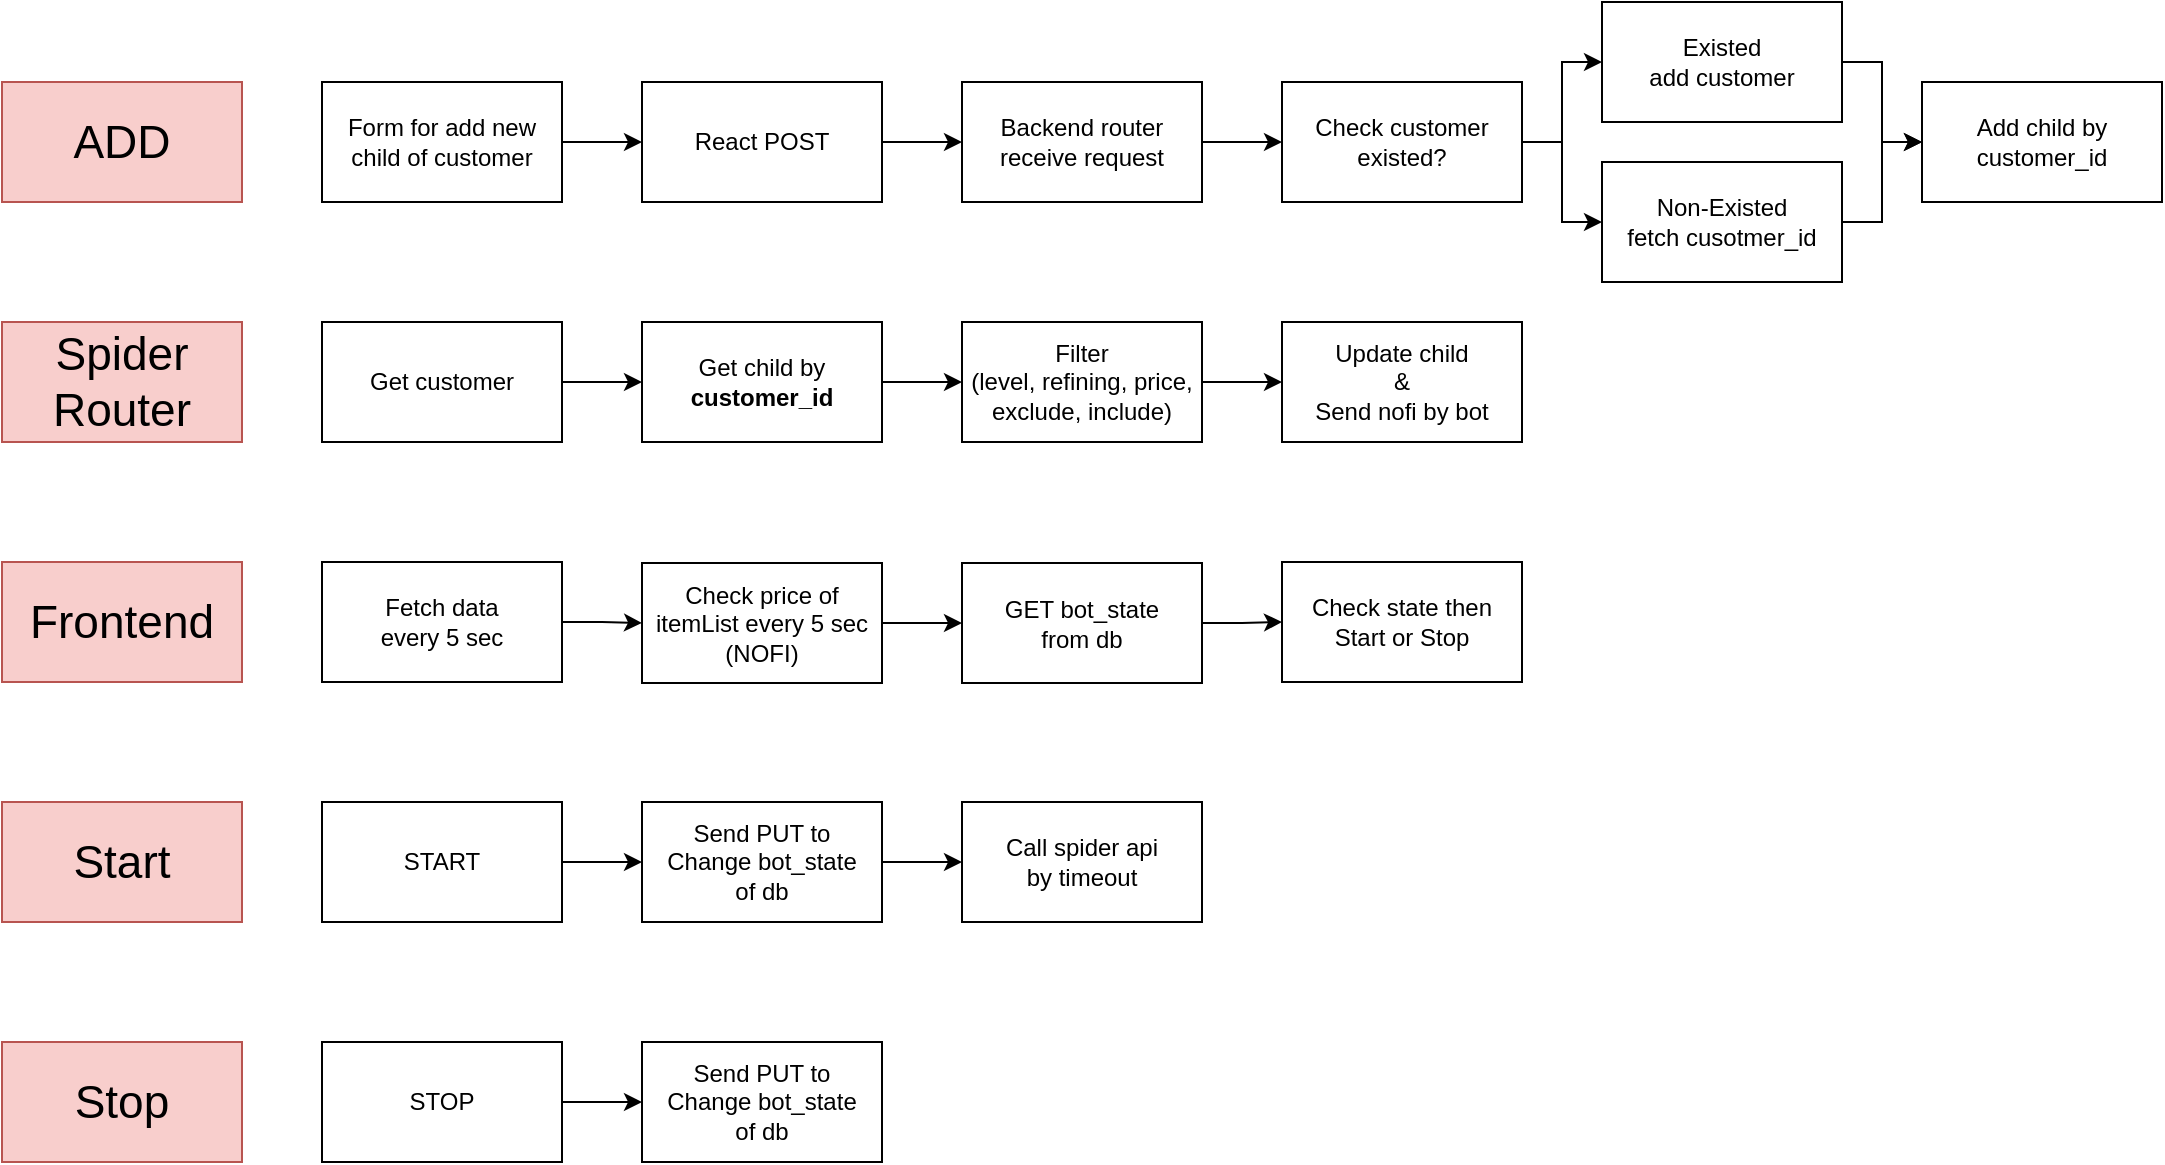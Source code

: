 <mxfile>
    <diagram id="gCZHwYNPTszSSE4XXJvn" name="Page-1">
        <mxGraphModel dx="1911" dy="714" grid="1" gridSize="10" guides="1" tooltips="1" connect="1" arrows="1" fold="1" page="1" pageScale="1" pageWidth="827" pageHeight="1169" math="0" shadow="0">
            <root>
                <mxCell id="0"/>
                <mxCell id="1" parent="0"/>
                <mxCell id="5" value="" style="edgeStyle=none;html=1;" edge="1" parent="1" source="2" target="4">
                    <mxGeometry relative="1" as="geometry"/>
                </mxCell>
                <mxCell id="2" value="Form for add new&lt;br&gt;child of customer" style="rounded=0;whiteSpace=wrap;html=1;" vertex="1" parent="1">
                    <mxGeometry x="80" y="250" width="120" height="60" as="geometry"/>
                </mxCell>
                <mxCell id="7" value="" style="edgeStyle=none;html=1;" edge="1" parent="1" source="4" target="6">
                    <mxGeometry relative="1" as="geometry"/>
                </mxCell>
                <mxCell id="4" value="React POST" style="rounded=0;whiteSpace=wrap;html=1;" vertex="1" parent="1">
                    <mxGeometry x="240" y="250" width="120" height="60" as="geometry"/>
                </mxCell>
                <mxCell id="37" style="edgeStyle=orthogonalEdgeStyle;rounded=0;html=1;entryX=0;entryY=0.5;entryDx=0;entryDy=0;fontSize=12;" edge="1" parent="1" source="6" target="36">
                    <mxGeometry relative="1" as="geometry"/>
                </mxCell>
                <mxCell id="6" value="Backend router receive request" style="whiteSpace=wrap;html=1;rounded=0;" vertex="1" parent="1">
                    <mxGeometry x="400" y="250" width="120" height="60" as="geometry"/>
                </mxCell>
                <mxCell id="42" style="edgeStyle=orthogonalEdgeStyle;rounded=0;html=1;entryX=0;entryY=0.5;entryDx=0;entryDy=0;fontSize=12;" edge="1" parent="1" source="9" target="41">
                    <mxGeometry relative="1" as="geometry"/>
                </mxCell>
                <mxCell id="9" value="Existed&lt;br&gt;add customer" style="rounded=0;whiteSpace=wrap;html=1;" vertex="1" parent="1">
                    <mxGeometry x="720" y="210" width="120" height="60" as="geometry"/>
                </mxCell>
                <mxCell id="11" value="ADD" style="text;html=1;strokeColor=#b85450;fillColor=#f8cecc;align=center;verticalAlign=middle;whiteSpace=wrap;rounded=0;fontSize=23;" vertex="1" parent="1">
                    <mxGeometry x="-80" y="250" width="120" height="60" as="geometry"/>
                </mxCell>
                <mxCell id="12" value="Spider&lt;br&gt;Router" style="text;html=1;strokeColor=#b85450;fillColor=#f8cecc;align=center;verticalAlign=middle;whiteSpace=wrap;rounded=0;fontSize=23;" vertex="1" parent="1">
                    <mxGeometry x="-80" y="370" width="120" height="60" as="geometry"/>
                </mxCell>
                <mxCell id="17" value="" style="edgeStyle=none;html=1;fontSize=12;" edge="1" parent="1" source="13" target="16">
                    <mxGeometry relative="1" as="geometry"/>
                </mxCell>
                <mxCell id="13" value="Get customer" style="rounded=0;whiteSpace=wrap;html=1;fontSize=12;" vertex="1" parent="1">
                    <mxGeometry x="80" y="370" width="120" height="60" as="geometry"/>
                </mxCell>
                <mxCell id="20" value="" style="edgeStyle=none;html=1;fontSize=12;" edge="1" parent="1" source="14" target="19">
                    <mxGeometry relative="1" as="geometry"/>
                </mxCell>
                <mxCell id="14" value="Filter&lt;br&gt;(level, refining, price, exclude, include)" style="rounded=0;whiteSpace=wrap;html=1;fontSize=12;" vertex="1" parent="1">
                    <mxGeometry x="400" y="370" width="120" height="60" as="geometry"/>
                </mxCell>
                <mxCell id="18" value="" style="edgeStyle=none;html=1;fontSize=12;" edge="1" parent="1" source="16" target="14">
                    <mxGeometry relative="1" as="geometry"/>
                </mxCell>
                <mxCell id="16" value="Get child by&lt;br&gt;&lt;b&gt;customer_id&lt;/b&gt;" style="rounded=0;whiteSpace=wrap;html=1;fontSize=12;" vertex="1" parent="1">
                    <mxGeometry x="240" y="370" width="120" height="60" as="geometry"/>
                </mxCell>
                <mxCell id="19" value="Update child&lt;br&gt;&amp;amp;&lt;br&gt;Send nofi by bot" style="rounded=0;whiteSpace=wrap;html=1;fontSize=12;" vertex="1" parent="1">
                    <mxGeometry x="560" y="370" width="120" height="60" as="geometry"/>
                </mxCell>
                <mxCell id="23" value="Frontend" style="text;html=1;strokeColor=#b85450;fillColor=#f8cecc;align=center;verticalAlign=middle;whiteSpace=wrap;rounded=0;fontSize=23;" vertex="1" parent="1">
                    <mxGeometry x="-80" y="490" width="120" height="60" as="geometry"/>
                </mxCell>
                <mxCell id="26" style="edgeStyle=none;html=1;entryX=0;entryY=0.5;entryDx=0;entryDy=0;fontSize=12;" edge="1" parent="1" source="24" target="25">
                    <mxGeometry relative="1" as="geometry"/>
                </mxCell>
                <mxCell id="24" value="START" style="rounded=0;whiteSpace=wrap;html=1;fontSize=12;" vertex="1" parent="1">
                    <mxGeometry x="80" y="610" width="120" height="60" as="geometry"/>
                </mxCell>
                <mxCell id="28" value="" style="edgeStyle=none;html=1;fontSize=12;" edge="1" parent="1" source="25" target="27">
                    <mxGeometry relative="1" as="geometry"/>
                </mxCell>
                <mxCell id="25" value="Send PUT to&lt;br style=&quot;border-color: var(--border-color);&quot;&gt;Change bot_state&lt;br&gt;of db" style="rounded=0;whiteSpace=wrap;html=1;fontSize=12;" vertex="1" parent="1">
                    <mxGeometry x="240" y="610" width="120" height="60" as="geometry"/>
                </mxCell>
                <mxCell id="27" value="Call spider api&lt;br&gt;by timeout" style="rounded=0;whiteSpace=wrap;html=1;fontSize=12;" vertex="1" parent="1">
                    <mxGeometry x="400" y="610" width="120" height="60" as="geometry"/>
                </mxCell>
                <mxCell id="48" value="" style="edgeStyle=orthogonalEdgeStyle;rounded=0;html=1;fontSize=12;" edge="1" parent="1" source="29" target="47">
                    <mxGeometry relative="1" as="geometry"/>
                </mxCell>
                <mxCell id="29" value="Check price of itemList every 5 sec&lt;br&gt;(NOFI)" style="rounded=0;whiteSpace=wrap;html=1;fontSize=12;" vertex="1" parent="1">
                    <mxGeometry x="240" y="490.5" width="120" height="60" as="geometry"/>
                </mxCell>
                <mxCell id="46" value="" style="edgeStyle=orthogonalEdgeStyle;rounded=0;html=1;fontSize=12;" edge="1" parent="1" source="32" target="45">
                    <mxGeometry relative="1" as="geometry"/>
                </mxCell>
                <mxCell id="32" value="STOP" style="rounded=0;whiteSpace=wrap;html=1;fontSize=12;" vertex="1" parent="1">
                    <mxGeometry x="80" y="730" width="120" height="60" as="geometry"/>
                </mxCell>
                <mxCell id="35" value="" style="edgeStyle=orthogonalEdgeStyle;rounded=0;html=1;fontSize=12;" edge="1" parent="1" source="34" target="29">
                    <mxGeometry relative="1" as="geometry"/>
                </mxCell>
                <mxCell id="34" value="Fetch data&lt;br&gt;every 5 sec" style="rounded=0;whiteSpace=wrap;html=1;fontSize=12;" vertex="1" parent="1">
                    <mxGeometry x="80" y="490" width="120" height="60" as="geometry"/>
                </mxCell>
                <mxCell id="39" style="edgeStyle=orthogonalEdgeStyle;rounded=0;html=1;entryX=0;entryY=0.5;entryDx=0;entryDy=0;fontSize=12;" edge="1" parent="1" source="36" target="9">
                    <mxGeometry relative="1" as="geometry"/>
                </mxCell>
                <mxCell id="40" style="edgeStyle=orthogonalEdgeStyle;rounded=0;html=1;exitX=1;exitY=0.5;exitDx=0;exitDy=0;entryX=0;entryY=0.5;entryDx=0;entryDy=0;fontSize=12;" edge="1" parent="1" source="36" target="38">
                    <mxGeometry relative="1" as="geometry"/>
                </mxCell>
                <mxCell id="36" value="Check customer existed?" style="rounded=0;whiteSpace=wrap;html=1;fontSize=12;" vertex="1" parent="1">
                    <mxGeometry x="560" y="250" width="120" height="60" as="geometry"/>
                </mxCell>
                <mxCell id="43" style="edgeStyle=orthogonalEdgeStyle;rounded=0;html=1;entryX=0;entryY=0.5;entryDx=0;entryDy=0;fontSize=12;" edge="1" parent="1" source="38" target="41">
                    <mxGeometry relative="1" as="geometry"/>
                </mxCell>
                <mxCell id="38" value="Non-Existed&lt;br&gt;fetch cusotmer_id" style="rounded=0;whiteSpace=wrap;html=1;" vertex="1" parent="1">
                    <mxGeometry x="720" y="290" width="120" height="60" as="geometry"/>
                </mxCell>
                <mxCell id="41" value="Add child by customer_id" style="rounded=0;whiteSpace=wrap;html=1;fontSize=12;" vertex="1" parent="1">
                    <mxGeometry x="880" y="250" width="120" height="60" as="geometry"/>
                </mxCell>
                <mxCell id="44" value="Start" style="text;html=1;strokeColor=#b85450;fillColor=#f8cecc;align=center;verticalAlign=middle;whiteSpace=wrap;rounded=0;fontSize=23;" vertex="1" parent="1">
                    <mxGeometry x="-80" y="610" width="120" height="60" as="geometry"/>
                </mxCell>
                <mxCell id="45" value="Send PUT to&lt;br&gt;Change bot_state&lt;br&gt;of db" style="rounded=0;whiteSpace=wrap;html=1;fontSize=12;" vertex="1" parent="1">
                    <mxGeometry x="240" y="730" width="120" height="60" as="geometry"/>
                </mxCell>
                <mxCell id="50" value="" style="edgeStyle=orthogonalEdgeStyle;rounded=0;html=1;fontSize=12;" edge="1" parent="1" source="47" target="49">
                    <mxGeometry relative="1" as="geometry"/>
                </mxCell>
                <mxCell id="47" value="GET bot_state &lt;br&gt;from db" style="rounded=0;whiteSpace=wrap;html=1;fontSize=12;" vertex="1" parent="1">
                    <mxGeometry x="400" y="490.5" width="120" height="60" as="geometry"/>
                </mxCell>
                <mxCell id="49" value="Check state then Start or Stop" style="whiteSpace=wrap;html=1;rounded=0;" vertex="1" parent="1">
                    <mxGeometry x="560" y="490" width="120" height="60" as="geometry"/>
                </mxCell>
                <mxCell id="51" value="Stop" style="text;html=1;strokeColor=#b85450;fillColor=#f8cecc;align=center;verticalAlign=middle;whiteSpace=wrap;rounded=0;fontSize=23;" vertex="1" parent="1">
                    <mxGeometry x="-80" y="730" width="120" height="60" as="geometry"/>
                </mxCell>
            </root>
        </mxGraphModel>
    </diagram>
</mxfile>
